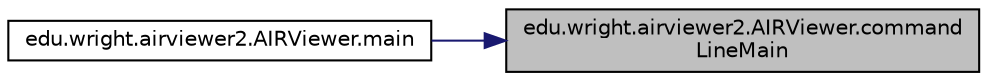 digraph "edu.wright.airviewer2.AIRViewer.commandLineMain"
{
 // LATEX_PDF_SIZE
  edge [fontname="Helvetica",fontsize="10",labelfontname="Helvetica",labelfontsize="10"];
  node [fontname="Helvetica",fontsize="10",shape=record];
  rankdir="RL";
  Node1 [label="edu.wright.airviewer2.AIRViewer.command\lLineMain",height=0.2,width=0.4,color="black", fillcolor="grey75", style="filled", fontcolor="black",tooltip="This function parses the command line arguments and invokes operations based on the arguments."];
  Node1 -> Node2 [dir="back",color="midnightblue",fontsize="10",style="solid",fontname="Helvetica"];
  Node2 [label="edu.wright.airviewer2.AIRViewer.main",height=0.2,width=0.4,color="black", fillcolor="white", style="filled",URL="$classedu_1_1wright_1_1airviewer2_1_1_a_i_r_viewer_a023239c2dba98f811360dce57edae3d6.html#a023239c2dba98f811360dce57edae3d6",tooltip=" "];
}
